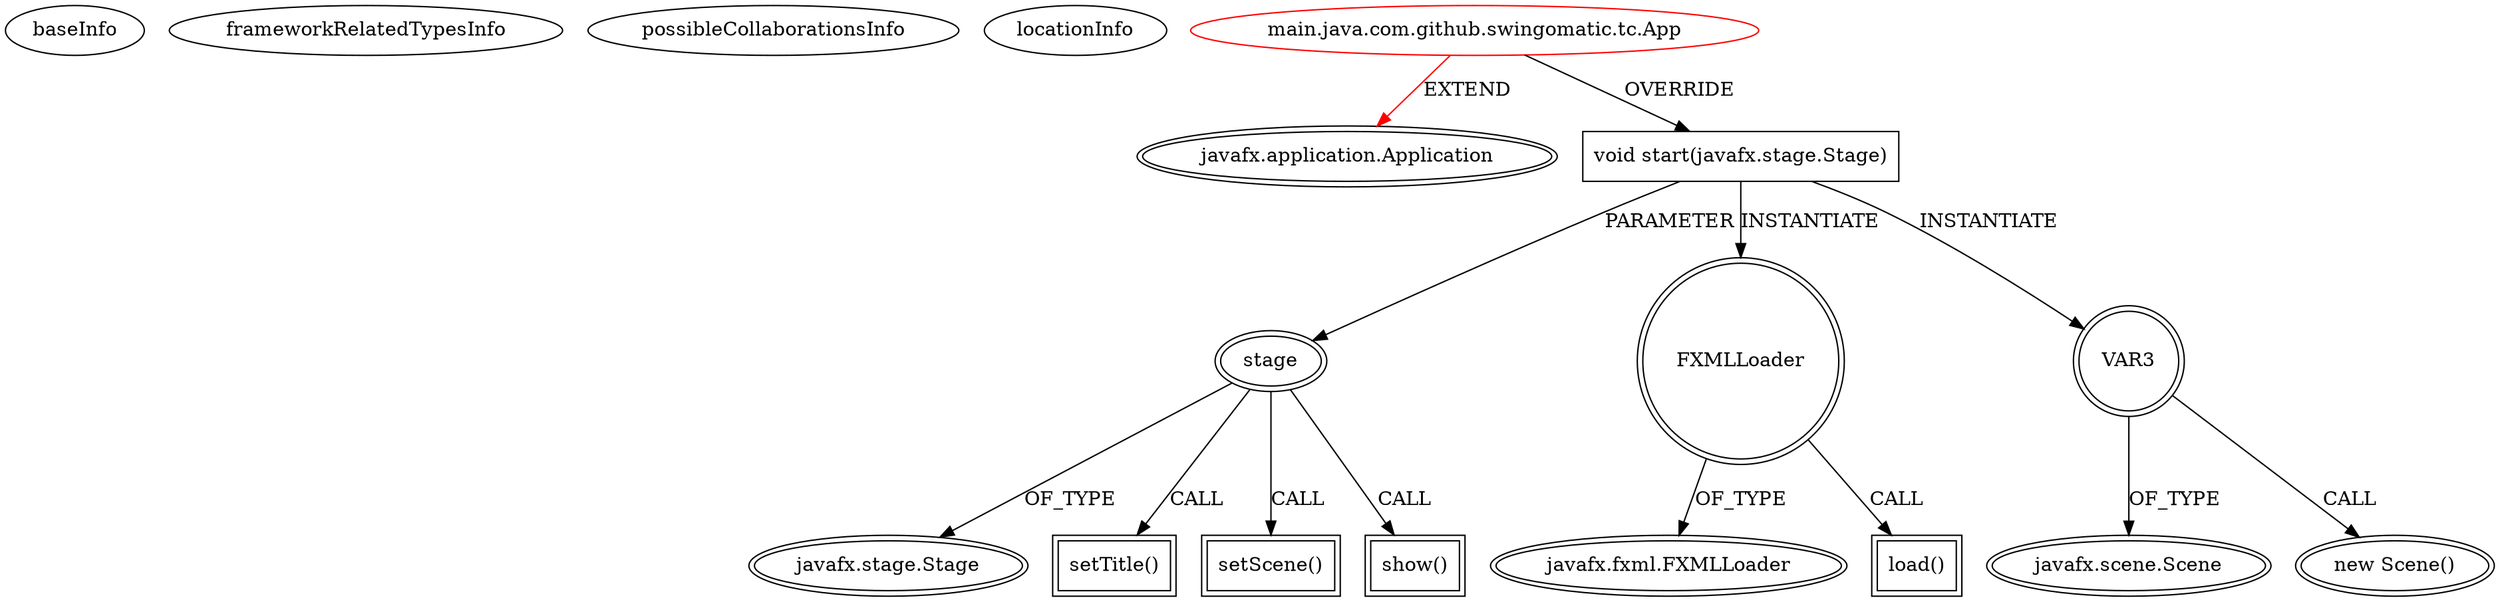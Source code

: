 digraph {
baseInfo[graphId=2263,category="extension_graph",isAnonymous=false,possibleRelation=false]
frameworkRelatedTypesInfo[0="javafx.application.Application"]
possibleCollaborationsInfo[]
locationInfo[projectName="carljmosca-swingomatic",filePath="/carljmosca-swingomatic/swingomatic-master/test-client/src/main/java/com/github/swingomatic/tc/App.java",contextSignature="App",graphId="2263"]
0[label="main.java.com.github.swingomatic.tc.App",vertexType="ROOT_CLIENT_CLASS_DECLARATION",isFrameworkType=false,color=red]
1[label="javafx.application.Application",vertexType="FRAMEWORK_CLASS_TYPE",isFrameworkType=true,peripheries=2]
2[label="void start(javafx.stage.Stage)",vertexType="OVERRIDING_METHOD_DECLARATION",isFrameworkType=false,shape=box]
3[label="stage",vertexType="PARAMETER_DECLARATION",isFrameworkType=true,peripheries=2]
4[label="javafx.stage.Stage",vertexType="FRAMEWORK_CLASS_TYPE",isFrameworkType=true,peripheries=2]
5[label="FXMLLoader",vertexType="VARIABLE_EXPRESION",isFrameworkType=true,peripheries=2,shape=circle]
7[label="javafx.fxml.FXMLLoader",vertexType="FRAMEWORK_CLASS_TYPE",isFrameworkType=true,peripheries=2]
6[label="load()",vertexType="INSIDE_CALL",isFrameworkType=true,peripheries=2,shape=box]
9[label="setTitle()",vertexType="INSIDE_CALL",isFrameworkType=true,peripheries=2,shape=box]
11[label="setScene()",vertexType="INSIDE_CALL",isFrameworkType=true,peripheries=2,shape=box]
13[label="VAR3",vertexType="VARIABLE_EXPRESION",isFrameworkType=true,peripheries=2,shape=circle]
14[label="javafx.scene.Scene",vertexType="FRAMEWORK_CLASS_TYPE",isFrameworkType=true,peripheries=2]
12[label="new Scene()",vertexType="CONSTRUCTOR_CALL",isFrameworkType=true,peripheries=2]
16[label="show()",vertexType="INSIDE_CALL",isFrameworkType=true,peripheries=2,shape=box]
0->1[label="EXTEND",color=red]
0->2[label="OVERRIDE"]
3->4[label="OF_TYPE"]
2->3[label="PARAMETER"]
2->5[label="INSTANTIATE"]
5->7[label="OF_TYPE"]
5->6[label="CALL"]
3->9[label="CALL"]
3->11[label="CALL"]
2->13[label="INSTANTIATE"]
13->14[label="OF_TYPE"]
13->12[label="CALL"]
3->16[label="CALL"]
}
